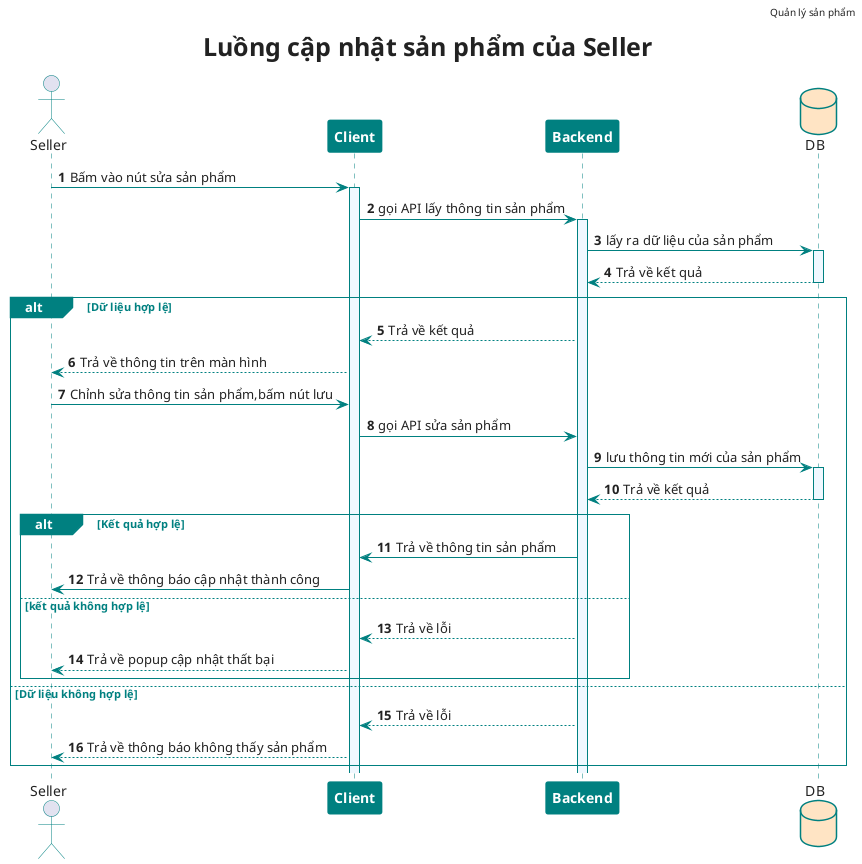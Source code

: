 @startuml
skinparam shadowing false
skinparam responseMessageBelowArrow false
skinparam DefaultFontColor #222
skinparam TitleFontSize 25
skinparam NoteBorderColor #teal
skinparam NoteBackgroundColor #powderblue
skinparam NoteFontColor #444
skinparam DatabaseBorderColor #teal
skinparam DatabaseBackgroundColor #bisque
skinparam sequence {
  ParticipantBorderThickness 1
  ParticipantBorderColor #teal
  ParticipantBackgroundColor #teal
  ParticipantFontColor #white
  ParticipantFontSize 14
  ParticipantFontStyle bold
  LifeLineBorderColor #teal
  LifeLineBackgroundColor #aliceblue
  ArrowColor #teal
  ActorBorderColor #teal
  GroupBorderThickness 1
  GroupBorderColor #teal
  GroupHeaderFontColor #white
  GroupBackgroundColor #teal
  GroupFontColor #teal
}

header Quản lý sản phẩm
title Luồng cập nhật sản phẩm của Seller
autonumber
actor "Seller" as seller
participant "Client" as client
participant "Backend" as be
database DB
seller -> client++: Bấm vào nút sửa sản phẩm
client -> be++: gọi API lấy thông tin sản phẩm
be -> DB++: lấy ra dữ liệu của sản phẩm
DB --> be: Trả về kết quả
DB--
alt Dữ liệu hợp lệ
be --> client: Trả về kết quả
client --> seller: Trả về thông tin trên màn hình
seller -> client :Chỉnh sửa thông tin sản phẩm,bấm nút lưu
client -> be: gọi API sửa sản phẩm
be->DB++: lưu thông tin mới của sản phẩm
DB --> be: Trả về kết quả
DB--
alt Kết quả hợp lệ
be -> client: Trả về thông tin sản phẩm
client -> seller: Trả về thông báo cập nhật thành công
else kết quả không hợp lệ
be --> client: Trả về lỗi
client --> seller: Trả về popup cập nhật thất bại
end
else Dữ liệu không hợp lệ
be --> client: Trả về lỗi
client --> seller: Trả về thông báo không thấy sản phẩm
end
@enduml